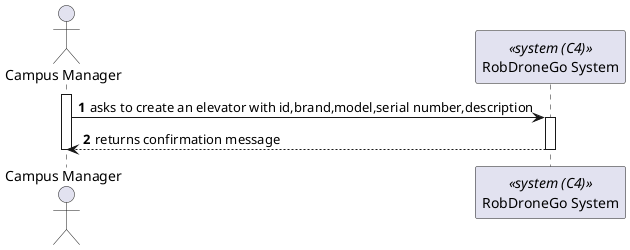 @startuml process-view
autonumber

actor CM as "Campus Manager"
participant SYS as "RobDroneGo System" <<system (C4)>>

activate CM

CM -> SYS : asks to create an elevator with id,brand,model,serial number,description
activate SYS
CM <-- SYS : returns confirmation message
deactivate SYS

deactivate CM

@enduml

